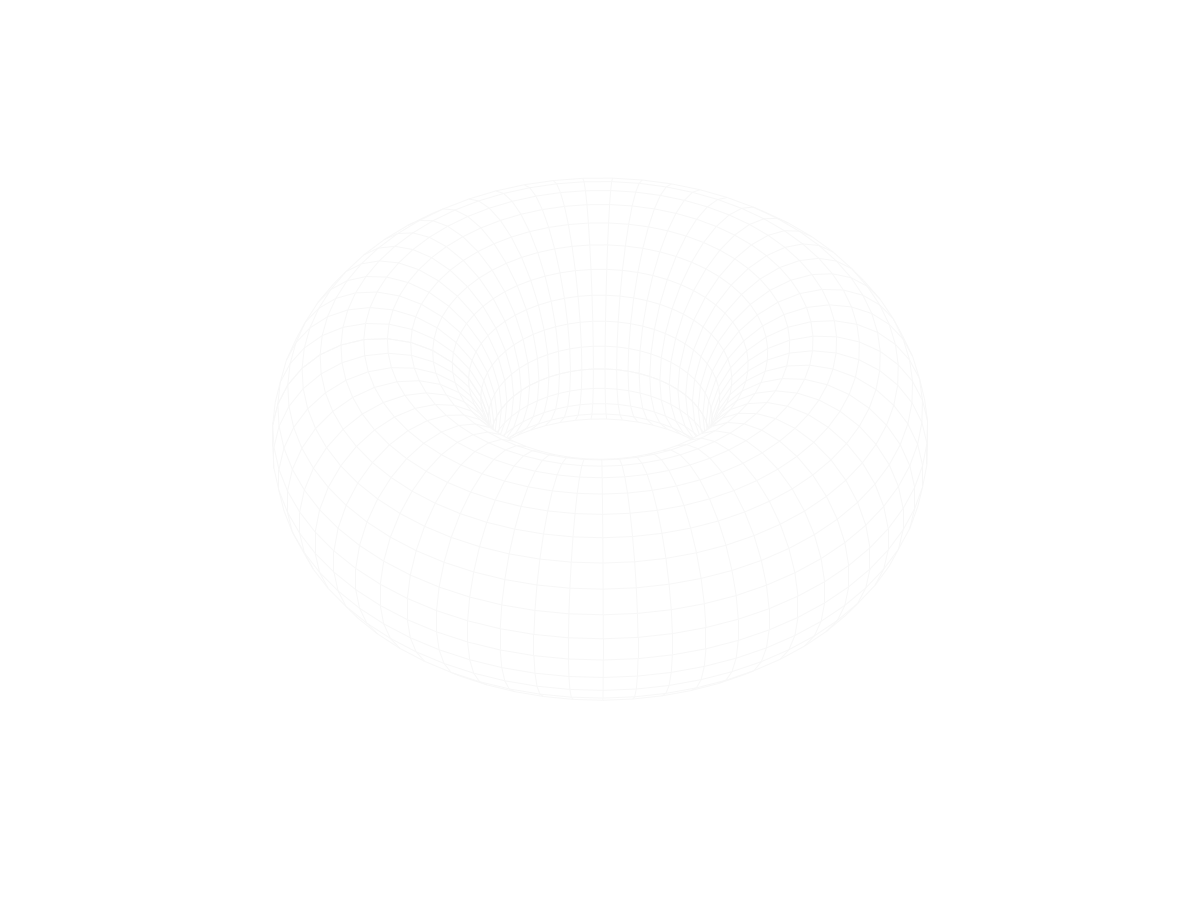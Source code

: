 set terminal pngcairo transparent enhanced font "arial,10" fontscale 1.0 size 700, 400 

unset key
unset border
unset tics

set dummy u, v

circles=60
rings=30

set parametric
set isosamples circles, rings
set hidden3d back offset 1 trianglepattern 3 undefined 1 altdiagonal bentover
set urange [ -pi : pi ] noreverse nowriteback
set vrange [ -pi : pi ] noreverse nowriteback

radius=0.5

do for [i=1:360/circles] {
  set view 25, i, 1, 1
  set output sprintf('d-torus.%03.0f.png', i)
  splot cos(u)+radius*cos(u)*cos(v),sin(u)+radius*sin(u)*cos(v),radius*sin(v) lt rgb "#f7f7f7"
}
